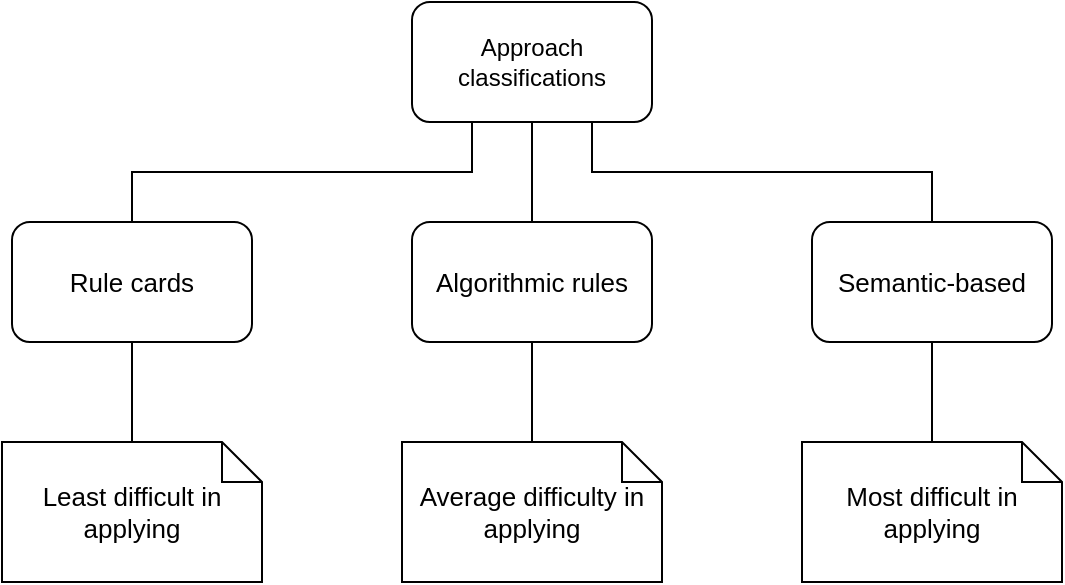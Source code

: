 <mxfile version="16.5.1" type="device"><diagram id="6Z2BG0y6BK8SUriWaTz9" name="Page-1"><mxGraphModel dx="1344" dy="905" grid="1" gridSize="10" guides="1" tooltips="1" connect="1" arrows="1" fold="1" page="1" pageScale="1" pageWidth="850" pageHeight="1100" math="0" shadow="0"><root><mxCell id="0"/><mxCell id="1" parent="0"/><mxCell id="Tgc6OvFOc8l1tnqDzNNq-8" style="edgeStyle=orthogonalEdgeStyle;rounded=0;orthogonalLoop=1;jettySize=auto;html=1;exitX=0.25;exitY=1;exitDx=0;exitDy=0;entryX=0.5;entryY=0;entryDx=0;entryDy=0;endArrow=none;endFill=0;" parent="1" source="Tgc6OvFOc8l1tnqDzNNq-1" target="Tgc6OvFOc8l1tnqDzNNq-3" edge="1"><mxGeometry relative="1" as="geometry"/></mxCell><mxCell id="Tgc6OvFOc8l1tnqDzNNq-9" style="edgeStyle=orthogonalEdgeStyle;rounded=0;orthogonalLoop=1;jettySize=auto;html=1;exitX=0.75;exitY=1;exitDx=0;exitDy=0;entryX=0.5;entryY=0;entryDx=0;entryDy=0;endArrow=none;endFill=0;" parent="1" source="Tgc6OvFOc8l1tnqDzNNq-1" target="Tgc6OvFOc8l1tnqDzNNq-5" edge="1"><mxGeometry relative="1" as="geometry"/></mxCell><mxCell id="Tgc6OvFOc8l1tnqDzNNq-11" value="" style="edgeStyle=orthogonalEdgeStyle;rounded=0;orthogonalLoop=1;jettySize=auto;html=1;endArrow=none;endFill=0;" parent="1" source="Tgc6OvFOc8l1tnqDzNNq-1" target="Tgc6OvFOc8l1tnqDzNNq-4" edge="1"><mxGeometry relative="1" as="geometry"/></mxCell><mxCell id="Tgc6OvFOc8l1tnqDzNNq-1" value="Approach classifications" style="rounded=1;whiteSpace=wrap;html=1;" parent="1" vertex="1"><mxGeometry x="300" y="90" width="120" height="60" as="geometry"/></mxCell><mxCell id="Tgc6OvFOc8l1tnqDzNNq-3" value="&lt;span style=&quot;font-size: 13px&quot;&gt;Rule cards&lt;/span&gt;" style="rounded=1;whiteSpace=wrap;html=1;" parent="1" vertex="1"><mxGeometry x="100" y="200" width="120" height="60" as="geometry"/></mxCell><mxCell id="Tgc6OvFOc8l1tnqDzNNq-4" value="&lt;span style=&quot;font-size: 13px ; color: #000000 ; font-weight: normal ; text-decoration: none ; font-family: &amp;#34;arial&amp;#34; ; font-style: normal&quot;&gt;Algorithmic rules&lt;/span&gt;" style="rounded=1;whiteSpace=wrap;html=1;" parent="1" vertex="1"><mxGeometry x="300" y="200" width="120" height="60" as="geometry"/></mxCell><mxCell id="Tgc6OvFOc8l1tnqDzNNq-5" value="&lt;span style=&quot;font-family: &amp;#34;arial&amp;#34; ; font-size: 13px&quot;&gt;Semantic-based&lt;/span&gt;" style="rounded=1;whiteSpace=wrap;html=1;" parent="1" vertex="1"><mxGeometry x="500" y="200" width="120" height="60" as="geometry"/></mxCell><mxCell id="iBJ2C7r3d1nLkeaJue4U-8" value="" style="edgeStyle=orthogonalEdgeStyle;rounded=0;orthogonalLoop=1;jettySize=auto;html=1;fontSize=13;endArrow=none;endFill=0;" edge="1" parent="1" source="iBJ2C7r3d1nLkeaJue4U-5" target="Tgc6OvFOc8l1tnqDzNNq-3"><mxGeometry relative="1" as="geometry"/></mxCell><mxCell id="iBJ2C7r3d1nLkeaJue4U-5" value="Least difficult in applying" style="shape=note;size=20;whiteSpace=wrap;html=1;fontSize=13;strokeWidth=1;" vertex="1" parent="1"><mxGeometry x="95" y="310" width="130" height="70" as="geometry"/></mxCell><mxCell id="iBJ2C7r3d1nLkeaJue4U-9" value="" style="edgeStyle=orthogonalEdgeStyle;rounded=0;orthogonalLoop=1;jettySize=auto;html=1;fontSize=13;endArrow=none;endFill=0;" edge="1" parent="1" source="iBJ2C7r3d1nLkeaJue4U-6" target="Tgc6OvFOc8l1tnqDzNNq-4"><mxGeometry relative="1" as="geometry"/></mxCell><mxCell id="iBJ2C7r3d1nLkeaJue4U-6" value="Average difficulty in applying" style="shape=note;size=20;whiteSpace=wrap;html=1;fontSize=13;strokeWidth=1;" vertex="1" parent="1"><mxGeometry x="295" y="310" width="130" height="70" as="geometry"/></mxCell><mxCell id="iBJ2C7r3d1nLkeaJue4U-10" value="" style="edgeStyle=orthogonalEdgeStyle;rounded=0;orthogonalLoop=1;jettySize=auto;html=1;fontSize=13;endArrow=none;endFill=0;" edge="1" parent="1" source="iBJ2C7r3d1nLkeaJue4U-7" target="Tgc6OvFOc8l1tnqDzNNq-5"><mxGeometry relative="1" as="geometry"/></mxCell><mxCell id="iBJ2C7r3d1nLkeaJue4U-7" value="Most difficult in applying" style="shape=note;size=20;whiteSpace=wrap;html=1;fontSize=13;strokeWidth=1;" vertex="1" parent="1"><mxGeometry x="495" y="310" width="130" height="70" as="geometry"/></mxCell></root></mxGraphModel></diagram></mxfile>